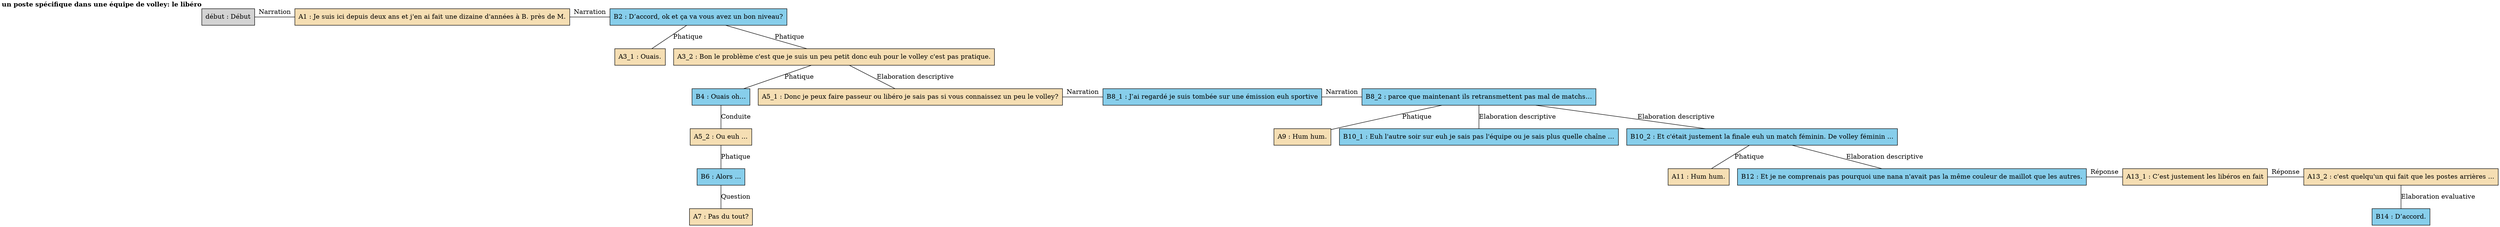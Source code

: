 digraph C07 {
	node [shape=box style=filled]
	"début" [label="début : Début" xlabel=<<B>un poste spécifique dans une équipe de volley: le libéro</B>>]
	A1 [label="A1 : Je suis ici depuis deux ans et j'en ai fait une dizaine d'années à B. près de M." fillcolor=wheat xlabel=""]
	B2 [label="B2 : D’accord, ok et ça va vous avez un bon niveau?" fillcolor=skyblue xlabel=""]
	A3_1 [label="A3_1 : Ouais." fillcolor=wheat xlabel=""]
	A3_2 [label="A3_2 : Bon le problème c'est que je suis un peu petit donc euh pour le volley c'est pas pratique." fillcolor=wheat xlabel=""]
	B4 [label="B4 : Ouais oh…" fillcolor=skyblue xlabel=""]
	A5_1 [label="A5_1 : Donc je peux faire passeur ou libéro je sais pas si vous connaissez un peu le volley?" fillcolor=wheat xlabel=""]
	A5_2 [label="A5_2 : Ou euh ..." fillcolor=wheat xlabel=""]
	B6 [label="B6 : Alors ..." fillcolor=skyblue xlabel=""]
	A7 [label="A7 : Pas du tout?" fillcolor=wheat xlabel=""]
	B8_1 [label="B8_1 : J’ai regardé je suis tombée sur une émission euh sportive" fillcolor=skyblue xlabel=""]
	B8_2 [label="B8_2 : parce que maintenant ils retransmettent pas mal de matchs…" fillcolor=skyblue xlabel=""]
	A9 [label="A9 : Hum hum." fillcolor=wheat xlabel=""]
	B10_1 [label="B10_1 : Euh l'autre soir sur euh je sais pas l'équipe ou je sais plus quelle chaîne …" fillcolor=skyblue xlabel=""]
	B10_2 [label="B10_2 : Et c'était justement la finale euh un match féminin. De volley féminin ..." fillcolor=skyblue xlabel=""]
	A11 [label="A11 : Hum hum." fillcolor=wheat xlabel=""]
	B12 [label="B12 : Et je ne comprenais pas pourquoi une nana n'avait pas la même couleur de maillot que les autres." fillcolor=skyblue xlabel=""]
	A13_1 [label="A13_1 : C’est justement les libéros en fait" fillcolor=wheat xlabel=""]
	A13_2 [label="A13_2 : c'est quelqu'un qui fait que les postes arrières ..." fillcolor=wheat xlabel=""]
	B14 [label="B14 : D’accord." fillcolor=skyblue xlabel=""]
	{
		rank=same
		"début"
		A1
		"début" -> A1 [label=Narration dir=none]
	}
	{
		rank=same
		A1
		B2
		A1 -> B2 [label=Narration dir=none]
	}
	B2 -> A3_1 [label=Phatique dir=none]
	B2 -> A3_2 [label=Phatique dir=none]
	A3_2 -> B4 [label=Phatique dir=none]
	A3_2 -> A5_1 [label="Elaboration descriptive" dir=none]
	B4 -> A5_2 [label=Conduite dir=none]
	A5_2 -> B6 [label=Phatique dir=none]
	B6 -> A7 [label=Question dir=none]
	{
		rank=same
		A5_1
		B8_1
		A5_1 -> B8_1 [label=Narration dir=none]
	}
	{
		rank=same
		B8_1
		B8_2
		B8_1 -> B8_2 [label=Narration dir=none]
	}
	B8_2 -> A9 [label=Phatique dir=none]
	B8_2 -> B10_1 [label="Elaboration descriptive" dir=none]
	B8_2 -> B10_2 [label="Elaboration descriptive" dir=none]
	B10_2 -> A11 [label=Phatique dir=none]
	B10_2 -> B12 [label="Elaboration descriptive" dir=none]
	{
		rank=same
		B12
		A13_1
		B12 -> A13_1 [label="Réponse" dir=none]
	}
	{
		rank=same
		A13_1
		A13_2
		A13_1 -> A13_2 [label="Réponse" dir=none]
	}
	A13_2 -> B14 [label="Elaboration evaluative" dir=none]
}
